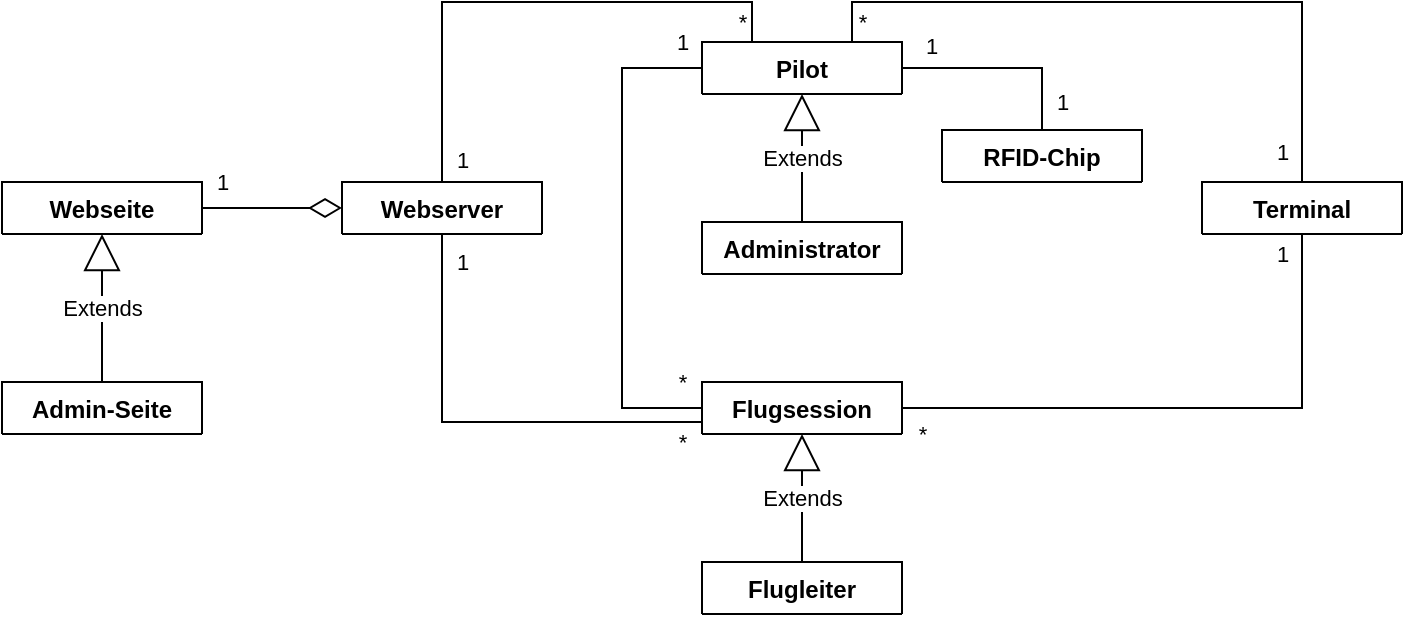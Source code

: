 <mxfile version="13.5.9" type="device"><diagram id="REUEk_v0ULtCw_aEFCrQ" name="Page-1"><mxGraphModel dx="1382" dy="833" grid="1" gridSize="10" guides="1" tooltips="1" connect="1" arrows="1" fold="1" page="1" pageScale="1" pageWidth="827" pageHeight="1169" math="0" shadow="0"><root><mxCell id="0"/><mxCell id="1" parent="0"/><mxCell id="YR4dtvWjl48xPM4uQKkO-42" value="Extends" style="endArrow=block;endSize=16;endFill=0;html=1;exitX=0.5;exitY=0;exitDx=0;exitDy=0;entryX=0.5;entryY=1;entryDx=0;entryDy=0;" edge="1" parent="1" source="YR4dtvWjl48xPM4uQKkO-6" target="YR4dtvWjl48xPM4uQKkO-2"><mxGeometry width="160" relative="1" as="geometry"><mxPoint x="420" y="286" as="sourcePoint"/><mxPoint x="430" y="180" as="targetPoint"/></mxGeometry></mxCell><mxCell id="YR4dtvWjl48xPM4uQKkO-43" value="" style="endArrow=none;endFill=0;html=1;edgeStyle=elbowEdgeStyle;align=left;verticalAlign=top;exitX=1;exitY=0.5;exitDx=0;exitDy=0;rounded=0;entryX=0.5;entryY=0;entryDx=0;entryDy=0;" edge="1" parent="1" source="YR4dtvWjl48xPM4uQKkO-2" target="YR4dtvWjl48xPM4uQKkO-10"><mxGeometry x="-1" relative="1" as="geometry"><mxPoint x="480" y="149" as="sourcePoint"/><mxPoint x="560" y="149" as="targetPoint"/><Array as="points"><mxPoint x="530" y="60"/></Array></mxGeometry></mxCell><mxCell id="YR4dtvWjl48xPM4uQKkO-44" value="1" style="edgeLabel;resizable=0;html=1;align=left;verticalAlign=bottom;" connectable="0" vertex="1" parent="YR4dtvWjl48xPM4uQKkO-43"><mxGeometry x="-1" relative="1" as="geometry"><mxPoint x="10" y="-3" as="offset"/></mxGeometry></mxCell><mxCell id="YR4dtvWjl48xPM4uQKkO-45" value="1" style="edgeLabel;html=1;align=center;verticalAlign=middle;resizable=0;points=[];" vertex="1" connectable="0" parent="YR4dtvWjl48xPM4uQKkO-43"><mxGeometry x="0.717" y="1" relative="1" as="geometry"><mxPoint x="9" y="0.14" as="offset"/></mxGeometry></mxCell><mxCell id="YR4dtvWjl48xPM4uQKkO-46" value="Extends" style="endArrow=block;endSize=16;endFill=0;html=1;exitX=0.5;exitY=0;exitDx=0;exitDy=0;entryX=0.5;entryY=1;entryDx=0;entryDy=0;" edge="1" parent="1" source="YR4dtvWjl48xPM4uQKkO-26" target="YR4dtvWjl48xPM4uQKkO-22"><mxGeometry width="160" relative="1" as="geometry"><mxPoint x="280" y="206" as="sourcePoint"/><mxPoint x="360" y="162" as="targetPoint"/></mxGeometry></mxCell><mxCell id="YR4dtvWjl48xPM4uQKkO-47" style="edgeStyle=orthogonalEdgeStyle;rounded=0;orthogonalLoop=1;jettySize=auto;html=1;exitX=1;exitY=0.5;exitDx=0;exitDy=0;entryX=0;entryY=0.5;entryDx=0;entryDy=0;endArrow=none;endFill=0;" edge="1" parent="1" source="YR4dtvWjl48xPM4uQKkO-22" target="YR4dtvWjl48xPM4uQKkO-2"><mxGeometry relative="1" as="geometry"><Array as="points"><mxPoint x="320" y="213"/><mxPoint x="320" y="43"/></Array></mxGeometry></mxCell><mxCell id="YR4dtvWjl48xPM4uQKkO-48" value="1" style="edgeLabel;html=1;align=center;verticalAlign=middle;resizable=0;points=[];" vertex="1" connectable="0" parent="YR4dtvWjl48xPM4uQKkO-47"><mxGeometry x="0.8" y="10" relative="1" as="geometry"><mxPoint x="24.76" y="-3" as="offset"/></mxGeometry></mxCell><mxCell id="YR4dtvWjl48xPM4uQKkO-57" style="edgeStyle=orthogonalEdgeStyle;rounded=0;orthogonalLoop=1;jettySize=auto;html=1;exitX=0.75;exitY=0;exitDx=0;exitDy=0;endArrow=none;endFill=0;entryX=0.5;entryY=0;entryDx=0;entryDy=0;" edge="1" parent="1" source="YR4dtvWjl48xPM4uQKkO-2" target="YR4dtvWjl48xPM4uQKkO-18"><mxGeometry relative="1" as="geometry"><mxPoint x="660" y="43" as="targetPoint"/><Array as="points"><mxPoint x="435" y="10"/><mxPoint x="660" y="10"/></Array></mxGeometry></mxCell><mxCell id="YR4dtvWjl48xPM4uQKkO-63" value="*" style="edgeLabel;html=1;align=center;verticalAlign=middle;resizable=0;points=[];" vertex="1" connectable="0" parent="YR4dtvWjl48xPM4uQKkO-57"><mxGeometry x="-0.881" y="-15" relative="1" as="geometry"><mxPoint x="5" y="-5" as="offset"/></mxGeometry></mxCell><mxCell id="YR4dtvWjl48xPM4uQKkO-64" value="1" style="edgeLabel;html=1;align=center;verticalAlign=middle;resizable=0;points=[];" vertex="1" connectable="0" parent="YR4dtvWjl48xPM4uQKkO-57"><mxGeometry x="0.908" y="1" relative="1" as="geometry"><mxPoint x="-11" as="offset"/></mxGeometry></mxCell><mxCell id="YR4dtvWjl48xPM4uQKkO-50" style="edgeStyle=orthogonalEdgeStyle;rounded=0;orthogonalLoop=1;jettySize=auto;html=1;exitX=0.5;exitY=1;exitDx=0;exitDy=0;entryX=0;entryY=0.75;entryDx=0;entryDy=0;endArrow=none;endFill=0;" edge="1" parent="1" source="YR4dtvWjl48xPM4uQKkO-30" target="YR4dtvWjl48xPM4uQKkO-22"><mxGeometry relative="1" as="geometry"><Array as="points"><mxPoint x="230" y="220"/><mxPoint x="360" y="220"/></Array></mxGeometry></mxCell><mxCell id="YR4dtvWjl48xPM4uQKkO-53" value="*" style="edgeLabel;html=1;align=center;verticalAlign=middle;resizable=0;points=[];" vertex="1" connectable="0" parent="YR4dtvWjl48xPM4uQKkO-50"><mxGeometry x="0.782" y="1" relative="1" as="geometry"><mxPoint x="14" y="-19" as="offset"/></mxGeometry></mxCell><mxCell id="YR4dtvWjl48xPM4uQKkO-60" value="*" style="edgeLabel;html=1;align=center;verticalAlign=middle;resizable=0;points=[];" vertex="1" connectable="0" parent="YR4dtvWjl48xPM4uQKkO-50"><mxGeometry x="-0.906" y="2" relative="1" as="geometry"><mxPoint x="118" y="93.14" as="offset"/></mxGeometry></mxCell><mxCell id="YR4dtvWjl48xPM4uQKkO-62" value="1" style="edgeLabel;html=1;align=center;verticalAlign=middle;resizable=0;points=[];" vertex="1" connectable="0" parent="YR4dtvWjl48xPM4uQKkO-50"><mxGeometry x="-0.931" relative="1" as="geometry"><mxPoint x="10" y="6.57" as="offset"/></mxGeometry></mxCell><mxCell id="YR4dtvWjl48xPM4uQKkO-51" style="edgeStyle=orthogonalEdgeStyle;rounded=0;orthogonalLoop=1;jettySize=auto;html=1;exitX=0.5;exitY=0;exitDx=0;exitDy=0;entryX=0.25;entryY=0;entryDx=0;entryDy=0;endArrow=none;endFill=0;" edge="1" parent="1" source="YR4dtvWjl48xPM4uQKkO-30" target="YR4dtvWjl48xPM4uQKkO-2"><mxGeometry relative="1" as="geometry"><Array as="points"><mxPoint x="230" y="10"/><mxPoint x="385" y="10"/></Array></mxGeometry></mxCell><mxCell id="YR4dtvWjl48xPM4uQKkO-52" value="*" style="edgeLabel;html=1;align=center;verticalAlign=middle;resizable=0;points=[];" vertex="1" connectable="0" parent="YR4dtvWjl48xPM4uQKkO-51"><mxGeometry x="0.906" y="3" relative="1" as="geometry"><mxPoint x="-8" y="2.4" as="offset"/></mxGeometry></mxCell><mxCell id="YR4dtvWjl48xPM4uQKkO-61" value="1" style="edgeLabel;html=1;align=center;verticalAlign=middle;resizable=0;points=[];" vertex="1" connectable="0" parent="YR4dtvWjl48xPM4uQKkO-51"><mxGeometry x="-0.918" relative="1" as="geometry"><mxPoint x="10" as="offset"/></mxGeometry></mxCell><mxCell id="YR4dtvWjl48xPM4uQKkO-54" value="" style="endArrow=none;html=1;endSize=12;startArrow=diamondThin;startSize=14;startFill=0;edgeStyle=orthogonalEdgeStyle;align=left;verticalAlign=bottom;exitX=0;exitY=0.5;exitDx=0;exitDy=0;entryX=1;entryY=0.5;entryDx=0;entryDy=0;endFill=0;rounded=0;" edge="1" parent="1" source="YR4dtvWjl48xPM4uQKkO-30" target="YR4dtvWjl48xPM4uQKkO-34"><mxGeometry x="-1" y="3" relative="1" as="geometry"><mxPoint x="135" y="4" as="sourcePoint"/><mxPoint x="80" y="43" as="targetPoint"/></mxGeometry></mxCell><mxCell id="YR4dtvWjl48xPM4uQKkO-56" value="1" style="edgeLabel;html=1;align=center;verticalAlign=middle;resizable=0;points=[];" vertex="1" connectable="0" parent="YR4dtvWjl48xPM4uQKkO-54"><mxGeometry x="0.322" y="-1" relative="1" as="geometry"><mxPoint x="-13.71" y="-12" as="offset"/></mxGeometry></mxCell><mxCell id="YR4dtvWjl48xPM4uQKkO-55" value="Extends" style="endArrow=block;endSize=16;endFill=0;html=1;exitX=0.5;exitY=0;exitDx=0;exitDy=0;entryX=0.5;entryY=1;entryDx=0;entryDy=0;" edge="1" parent="1" source="YR4dtvWjl48xPM4uQKkO-38" target="YR4dtvWjl48xPM4uQKkO-34"><mxGeometry width="160" relative="1" as="geometry"><mxPoint x="80" y="260" as="sourcePoint"/><mxPoint x="80" y="172" as="targetPoint"/></mxGeometry></mxCell><mxCell id="YR4dtvWjl48xPM4uQKkO-59" style="edgeStyle=elbowEdgeStyle;rounded=0;orthogonalLoop=1;jettySize=auto;html=1;exitX=1;exitY=0.5;exitDx=0;exitDy=0;entryX=0.5;entryY=1;entryDx=0;entryDy=0;endArrow=none;endFill=0;" edge="1" parent="1" source="YR4dtvWjl48xPM4uQKkO-22" target="YR4dtvWjl48xPM4uQKkO-18"><mxGeometry relative="1" as="geometry"><Array as="points"><mxPoint x="660" y="170"/></Array></mxGeometry></mxCell><mxCell id="YR4dtvWjl48xPM4uQKkO-65" value="*" style="edgeLabel;html=1;align=center;verticalAlign=middle;resizable=0;points=[];" vertex="1" connectable="0" parent="YR4dtvWjl48xPM4uQKkO-59"><mxGeometry x="-0.933" relative="1" as="geometry"><mxPoint y="13" as="offset"/></mxGeometry></mxCell><mxCell id="YR4dtvWjl48xPM4uQKkO-66" value="1" style="edgeLabel;html=1;align=center;verticalAlign=middle;resizable=0;points=[];" vertex="1" connectable="0" parent="YR4dtvWjl48xPM4uQKkO-59"><mxGeometry x="0.934" y="1" relative="1" as="geometry"><mxPoint x="-9" as="offset"/></mxGeometry></mxCell><mxCell id="YR4dtvWjl48xPM4uQKkO-2" value="Pilot" style="swimlane;fontStyle=1;align=center;verticalAlign=top;childLayout=stackLayout;horizontal=1;startSize=26;horizontalStack=0;resizeParent=1;resizeParentMax=0;resizeLast=0;collapsible=1;marginBottom=0;" vertex="1" collapsed="1" parent="1"><mxGeometry x="360" y="30" width="100" height="26" as="geometry"><mxRectangle x="30" y="130" width="160" height="86" as="alternateBounds"/></mxGeometry></mxCell><mxCell id="YR4dtvWjl48xPM4uQKkO-3" value="+ field: type" style="text;strokeColor=none;fillColor=none;align=left;verticalAlign=top;spacingLeft=4;spacingRight=4;overflow=hidden;rotatable=0;points=[[0,0.5],[1,0.5]];portConstraint=eastwest;" vertex="1" parent="YR4dtvWjl48xPM4uQKkO-2"><mxGeometry y="26" width="100" height="26" as="geometry"/></mxCell><mxCell id="YR4dtvWjl48xPM4uQKkO-4" value="" style="line;strokeWidth=1;fillColor=none;align=left;verticalAlign=middle;spacingTop=-1;spacingLeft=3;spacingRight=3;rotatable=0;labelPosition=right;points=[];portConstraint=eastwest;" vertex="1" parent="YR4dtvWjl48xPM4uQKkO-2"><mxGeometry y="52" width="100" height="8" as="geometry"/></mxCell><mxCell id="YR4dtvWjl48xPM4uQKkO-5" value="+ method(type): type" style="text;strokeColor=none;fillColor=none;align=left;verticalAlign=top;spacingLeft=4;spacingRight=4;overflow=hidden;rotatable=0;points=[[0,0.5],[1,0.5]];portConstraint=eastwest;" vertex="1" parent="YR4dtvWjl48xPM4uQKkO-2"><mxGeometry y="60" width="100" height="26" as="geometry"/></mxCell><mxCell id="YR4dtvWjl48xPM4uQKkO-6" value="Administrator" style="swimlane;fontStyle=1;align=center;verticalAlign=top;childLayout=stackLayout;horizontal=1;startSize=26;horizontalStack=0;resizeParent=1;resizeParentMax=0;resizeLast=0;collapsible=1;marginBottom=0;" vertex="1" collapsed="1" parent="1"><mxGeometry x="360" y="120" width="100" height="26" as="geometry"><mxRectangle x="70" y="170" width="160" height="86" as="alternateBounds"/></mxGeometry></mxCell><mxCell id="YR4dtvWjl48xPM4uQKkO-7" value="+ field: type" style="text;strokeColor=none;fillColor=none;align=left;verticalAlign=top;spacingLeft=4;spacingRight=4;overflow=hidden;rotatable=0;points=[[0,0.5],[1,0.5]];portConstraint=eastwest;" vertex="1" parent="YR4dtvWjl48xPM4uQKkO-6"><mxGeometry y="26" width="100" height="26" as="geometry"/></mxCell><mxCell id="YR4dtvWjl48xPM4uQKkO-8" value="" style="line;strokeWidth=1;fillColor=none;align=left;verticalAlign=middle;spacingTop=-1;spacingLeft=3;spacingRight=3;rotatable=0;labelPosition=right;points=[];portConstraint=eastwest;" vertex="1" parent="YR4dtvWjl48xPM4uQKkO-6"><mxGeometry y="52" width="100" height="8" as="geometry"/></mxCell><mxCell id="YR4dtvWjl48xPM4uQKkO-9" value="+ method(type): type" style="text;strokeColor=none;fillColor=none;align=left;verticalAlign=top;spacingLeft=4;spacingRight=4;overflow=hidden;rotatable=0;points=[[0,0.5],[1,0.5]];portConstraint=eastwest;" vertex="1" parent="YR4dtvWjl48xPM4uQKkO-6"><mxGeometry y="60" width="100" height="26" as="geometry"/></mxCell><mxCell id="YR4dtvWjl48xPM4uQKkO-22" value="Flugsession" style="swimlane;fontStyle=1;align=center;verticalAlign=top;childLayout=stackLayout;horizontal=1;startSize=26;horizontalStack=0;resizeParent=1;resizeParentMax=0;resizeLast=0;collapsible=1;marginBottom=0;" vertex="1" collapsed="1" parent="1"><mxGeometry x="360" y="200" width="100" height="26" as="geometry"><mxRectangle x="70" y="170" width="160" height="86" as="alternateBounds"/></mxGeometry></mxCell><mxCell id="YR4dtvWjl48xPM4uQKkO-23" value="+ field: type" style="text;strokeColor=none;fillColor=none;align=left;verticalAlign=top;spacingLeft=4;spacingRight=4;overflow=hidden;rotatable=0;points=[[0,0.5],[1,0.5]];portConstraint=eastwest;" vertex="1" parent="YR4dtvWjl48xPM4uQKkO-22"><mxGeometry y="26" width="100" height="26" as="geometry"/></mxCell><mxCell id="YR4dtvWjl48xPM4uQKkO-24" value="" style="line;strokeWidth=1;fillColor=none;align=left;verticalAlign=middle;spacingTop=-1;spacingLeft=3;spacingRight=3;rotatable=0;labelPosition=right;points=[];portConstraint=eastwest;" vertex="1" parent="YR4dtvWjl48xPM4uQKkO-22"><mxGeometry y="52" width="100" height="8" as="geometry"/></mxCell><mxCell id="YR4dtvWjl48xPM4uQKkO-25" value="+ method(type): type" style="text;strokeColor=none;fillColor=none;align=left;verticalAlign=top;spacingLeft=4;spacingRight=4;overflow=hidden;rotatable=0;points=[[0,0.5],[1,0.5]];portConstraint=eastwest;" vertex="1" parent="YR4dtvWjl48xPM4uQKkO-22"><mxGeometry y="60" width="100" height="26" as="geometry"/></mxCell><mxCell id="YR4dtvWjl48xPM4uQKkO-30" value="Webserver" style="swimlane;fontStyle=1;align=center;verticalAlign=top;childLayout=stackLayout;horizontal=1;startSize=26;horizontalStack=0;resizeParent=1;resizeParentMax=0;resizeLast=0;collapsible=1;marginBottom=0;" vertex="1" collapsed="1" parent="1"><mxGeometry x="180" y="100" width="100" height="26" as="geometry"><mxRectangle x="70" y="170" width="160" height="86" as="alternateBounds"/></mxGeometry></mxCell><mxCell id="YR4dtvWjl48xPM4uQKkO-31" value="+ field: type" style="text;strokeColor=none;fillColor=none;align=left;verticalAlign=top;spacingLeft=4;spacingRight=4;overflow=hidden;rotatable=0;points=[[0,0.5],[1,0.5]];portConstraint=eastwest;" vertex="1" parent="YR4dtvWjl48xPM4uQKkO-30"><mxGeometry y="26" width="100" height="26" as="geometry"/></mxCell><mxCell id="YR4dtvWjl48xPM4uQKkO-32" value="" style="line;strokeWidth=1;fillColor=none;align=left;verticalAlign=middle;spacingTop=-1;spacingLeft=3;spacingRight=3;rotatable=0;labelPosition=right;points=[];portConstraint=eastwest;" vertex="1" parent="YR4dtvWjl48xPM4uQKkO-30"><mxGeometry y="52" width="100" height="8" as="geometry"/></mxCell><mxCell id="YR4dtvWjl48xPM4uQKkO-33" value="+ method(type): type" style="text;strokeColor=none;fillColor=none;align=left;verticalAlign=top;spacingLeft=4;spacingRight=4;overflow=hidden;rotatable=0;points=[[0,0.5],[1,0.5]];portConstraint=eastwest;" vertex="1" parent="YR4dtvWjl48xPM4uQKkO-30"><mxGeometry y="60" width="100" height="26" as="geometry"/></mxCell><mxCell id="YR4dtvWjl48xPM4uQKkO-10" value="RFID-Chip" style="swimlane;fontStyle=1;align=center;verticalAlign=top;childLayout=stackLayout;horizontal=1;startSize=26;horizontalStack=0;resizeParent=1;resizeParentMax=0;resizeLast=0;collapsible=1;marginBottom=0;" vertex="1" collapsed="1" parent="1"><mxGeometry x="480" y="74" width="100" height="26" as="geometry"><mxRectangle x="70" y="170" width="160" height="86" as="alternateBounds"/></mxGeometry></mxCell><mxCell id="YR4dtvWjl48xPM4uQKkO-11" value="+ field: type" style="text;strokeColor=none;fillColor=none;align=left;verticalAlign=top;spacingLeft=4;spacingRight=4;overflow=hidden;rotatable=0;points=[[0,0.5],[1,0.5]];portConstraint=eastwest;" vertex="1" parent="YR4dtvWjl48xPM4uQKkO-10"><mxGeometry y="26" width="100" height="26" as="geometry"/></mxCell><mxCell id="YR4dtvWjl48xPM4uQKkO-12" value="" style="line;strokeWidth=1;fillColor=none;align=left;verticalAlign=middle;spacingTop=-1;spacingLeft=3;spacingRight=3;rotatable=0;labelPosition=right;points=[];portConstraint=eastwest;" vertex="1" parent="YR4dtvWjl48xPM4uQKkO-10"><mxGeometry y="52" width="100" height="8" as="geometry"/></mxCell><mxCell id="YR4dtvWjl48xPM4uQKkO-13" value="+ method(type): type" style="text;strokeColor=none;fillColor=none;align=left;verticalAlign=top;spacingLeft=4;spacingRight=4;overflow=hidden;rotatable=0;points=[[0,0.5],[1,0.5]];portConstraint=eastwest;" vertex="1" parent="YR4dtvWjl48xPM4uQKkO-10"><mxGeometry y="60" width="100" height="26" as="geometry"/></mxCell><mxCell id="YR4dtvWjl48xPM4uQKkO-18" value="Terminal" style="swimlane;fontStyle=1;align=center;verticalAlign=top;childLayout=stackLayout;horizontal=1;startSize=26;horizontalStack=0;resizeParent=1;resizeParentMax=0;resizeLast=0;collapsible=1;marginBottom=0;" vertex="1" collapsed="1" parent="1"><mxGeometry x="610" y="100" width="100" height="26" as="geometry"><mxRectangle x="70" y="170" width="160" height="86" as="alternateBounds"/></mxGeometry></mxCell><mxCell id="YR4dtvWjl48xPM4uQKkO-19" value="+ field: type" style="text;strokeColor=none;fillColor=none;align=left;verticalAlign=top;spacingLeft=4;spacingRight=4;overflow=hidden;rotatable=0;points=[[0,0.5],[1,0.5]];portConstraint=eastwest;" vertex="1" parent="YR4dtvWjl48xPM4uQKkO-18"><mxGeometry y="26" width="100" height="26" as="geometry"/></mxCell><mxCell id="YR4dtvWjl48xPM4uQKkO-20" value="" style="line;strokeWidth=1;fillColor=none;align=left;verticalAlign=middle;spacingTop=-1;spacingLeft=3;spacingRight=3;rotatable=0;labelPosition=right;points=[];portConstraint=eastwest;" vertex="1" parent="YR4dtvWjl48xPM4uQKkO-18"><mxGeometry y="52" width="100" height="8" as="geometry"/></mxCell><mxCell id="YR4dtvWjl48xPM4uQKkO-21" value="+ method(type): type" style="text;strokeColor=none;fillColor=none;align=left;verticalAlign=top;spacingLeft=4;spacingRight=4;overflow=hidden;rotatable=0;points=[[0,0.5],[1,0.5]];portConstraint=eastwest;" vertex="1" parent="YR4dtvWjl48xPM4uQKkO-18"><mxGeometry y="60" width="100" height="26" as="geometry"/></mxCell><mxCell id="YR4dtvWjl48xPM4uQKkO-34" value="Webseite" style="swimlane;fontStyle=1;align=center;verticalAlign=top;childLayout=stackLayout;horizontal=1;startSize=26;horizontalStack=0;resizeParent=1;resizeParentMax=0;resizeLast=0;collapsible=1;marginBottom=0;" vertex="1" collapsed="1" parent="1"><mxGeometry x="10" y="100" width="100" height="26" as="geometry"><mxRectangle x="70" y="170" width="160" height="86" as="alternateBounds"/></mxGeometry></mxCell><mxCell id="YR4dtvWjl48xPM4uQKkO-35" value="+ field: type" style="text;strokeColor=none;fillColor=none;align=left;verticalAlign=top;spacingLeft=4;spacingRight=4;overflow=hidden;rotatable=0;points=[[0,0.5],[1,0.5]];portConstraint=eastwest;" vertex="1" parent="YR4dtvWjl48xPM4uQKkO-34"><mxGeometry y="26" width="100" height="26" as="geometry"/></mxCell><mxCell id="YR4dtvWjl48xPM4uQKkO-36" value="" style="line;strokeWidth=1;fillColor=none;align=left;verticalAlign=middle;spacingTop=-1;spacingLeft=3;spacingRight=3;rotatable=0;labelPosition=right;points=[];portConstraint=eastwest;" vertex="1" parent="YR4dtvWjl48xPM4uQKkO-34"><mxGeometry y="52" width="100" height="8" as="geometry"/></mxCell><mxCell id="YR4dtvWjl48xPM4uQKkO-37" value="+ method(type): type" style="text;strokeColor=none;fillColor=none;align=left;verticalAlign=top;spacingLeft=4;spacingRight=4;overflow=hidden;rotatable=0;points=[[0,0.5],[1,0.5]];portConstraint=eastwest;" vertex="1" parent="YR4dtvWjl48xPM4uQKkO-34"><mxGeometry y="60" width="100" height="26" as="geometry"/></mxCell><mxCell id="YR4dtvWjl48xPM4uQKkO-38" value="Admin-Seite" style="swimlane;fontStyle=1;align=center;verticalAlign=top;childLayout=stackLayout;horizontal=1;startSize=26;horizontalStack=0;resizeParent=1;resizeParentMax=0;resizeLast=0;collapsible=1;marginBottom=0;" vertex="1" collapsed="1" parent="1"><mxGeometry x="10" y="200" width="100" height="26" as="geometry"><mxRectangle x="70" y="170" width="160" height="86" as="alternateBounds"/></mxGeometry></mxCell><mxCell id="YR4dtvWjl48xPM4uQKkO-39" value="+ field: type" style="text;strokeColor=none;fillColor=none;align=left;verticalAlign=top;spacingLeft=4;spacingRight=4;overflow=hidden;rotatable=0;points=[[0,0.5],[1,0.5]];portConstraint=eastwest;" vertex="1" parent="YR4dtvWjl48xPM4uQKkO-38"><mxGeometry y="26" width="100" height="26" as="geometry"/></mxCell><mxCell id="YR4dtvWjl48xPM4uQKkO-40" value="" style="line;strokeWidth=1;fillColor=none;align=left;verticalAlign=middle;spacingTop=-1;spacingLeft=3;spacingRight=3;rotatable=0;labelPosition=right;points=[];portConstraint=eastwest;" vertex="1" parent="YR4dtvWjl48xPM4uQKkO-38"><mxGeometry y="52" width="100" height="8" as="geometry"/></mxCell><mxCell id="YR4dtvWjl48xPM4uQKkO-41" value="+ method(type): type" style="text;strokeColor=none;fillColor=none;align=left;verticalAlign=top;spacingLeft=4;spacingRight=4;overflow=hidden;rotatable=0;points=[[0,0.5],[1,0.5]];portConstraint=eastwest;" vertex="1" parent="YR4dtvWjl48xPM4uQKkO-38"><mxGeometry y="60" width="100" height="26" as="geometry"/></mxCell><mxCell id="YR4dtvWjl48xPM4uQKkO-26" value="Flugleiter" style="swimlane;fontStyle=1;align=center;verticalAlign=top;childLayout=stackLayout;horizontal=1;startSize=26;horizontalStack=0;resizeParent=1;resizeParentMax=0;resizeLast=0;collapsible=1;marginBottom=0;" vertex="1" collapsed="1" parent="1"><mxGeometry x="360" y="290" width="100" height="26" as="geometry"><mxRectangle x="70" y="170" width="160" height="86" as="alternateBounds"/></mxGeometry></mxCell><mxCell id="YR4dtvWjl48xPM4uQKkO-27" value="+ field: type" style="text;strokeColor=none;fillColor=none;align=left;verticalAlign=top;spacingLeft=4;spacingRight=4;overflow=hidden;rotatable=0;points=[[0,0.5],[1,0.5]];portConstraint=eastwest;" vertex="1" parent="YR4dtvWjl48xPM4uQKkO-26"><mxGeometry y="26" width="100" height="26" as="geometry"/></mxCell><mxCell id="YR4dtvWjl48xPM4uQKkO-28" value="" style="line;strokeWidth=1;fillColor=none;align=left;verticalAlign=middle;spacingTop=-1;spacingLeft=3;spacingRight=3;rotatable=0;labelPosition=right;points=[];portConstraint=eastwest;" vertex="1" parent="YR4dtvWjl48xPM4uQKkO-26"><mxGeometry y="52" width="100" height="8" as="geometry"/></mxCell><mxCell id="YR4dtvWjl48xPM4uQKkO-29" value="+ method(type): type" style="text;strokeColor=none;fillColor=none;align=left;verticalAlign=top;spacingLeft=4;spacingRight=4;overflow=hidden;rotatable=0;points=[[0,0.5],[1,0.5]];portConstraint=eastwest;" vertex="1" parent="YR4dtvWjl48xPM4uQKkO-26"><mxGeometry y="60" width="100" height="26" as="geometry"/></mxCell></root></mxGraphModel></diagram></mxfile>